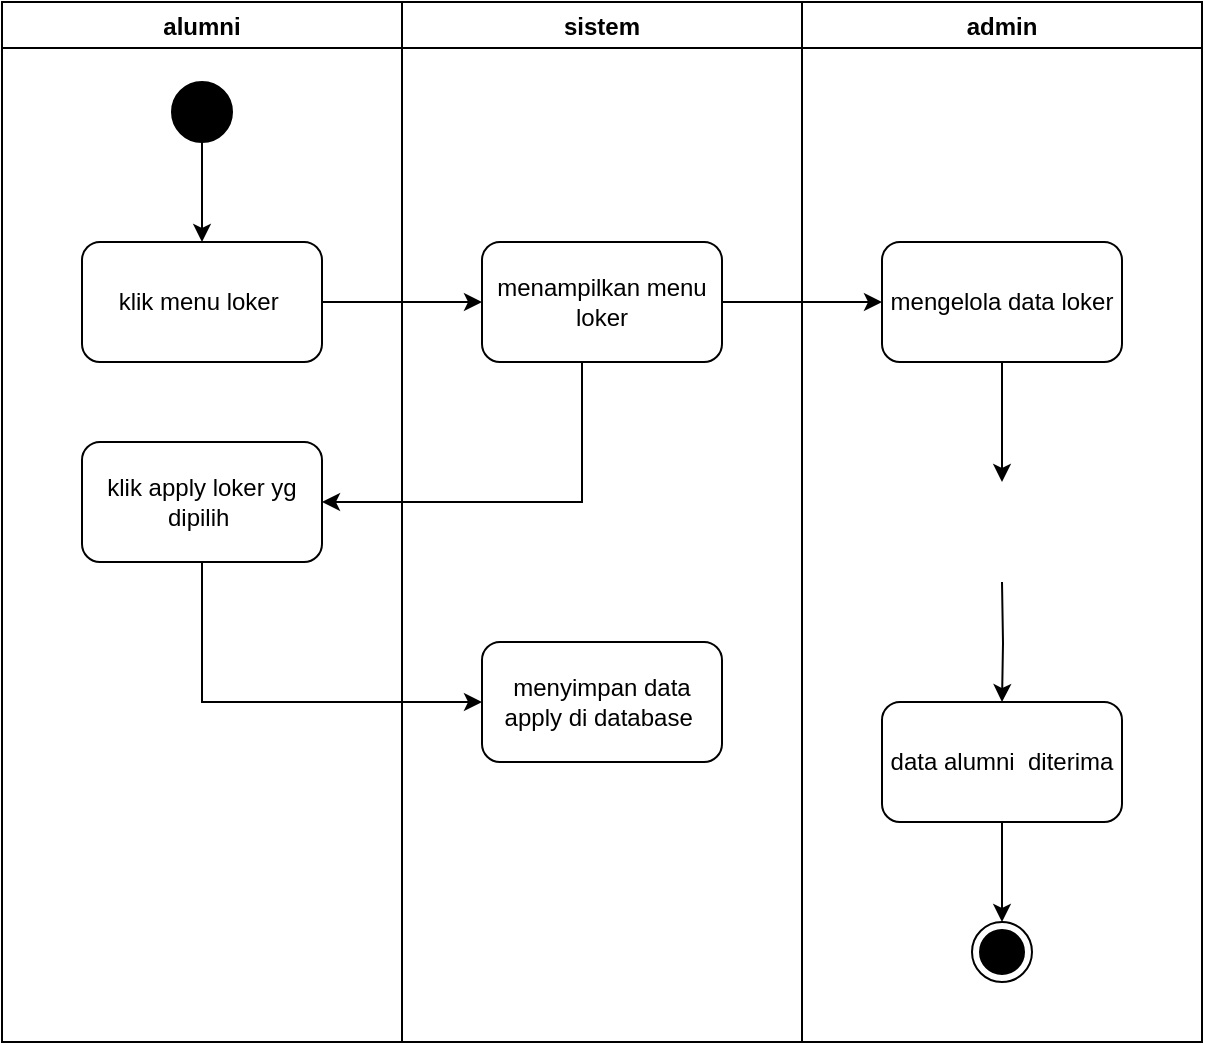 <mxfile version="20.0.4" type="github">
  <diagram id="IU8xrknCbxoS3MElJnr0" name="Page-1">
    <mxGraphModel dx="828" dy="483" grid="1" gridSize="10" guides="1" tooltips="1" connect="1" arrows="1" fold="1" page="1" pageScale="1" pageWidth="850" pageHeight="1100" math="0" shadow="0">
      <root>
        <mxCell id="0" />
        <mxCell id="1" parent="0" />
        <mxCell id="TKZhMXLBmx0eS3FjCxq8-1" value="alumni" style="swimlane;" parent="1" vertex="1">
          <mxGeometry x="190" y="120" width="200" height="520" as="geometry" />
        </mxCell>
        <mxCell id="TKZhMXLBmx0eS3FjCxq8-3" value="klik menu loker&amp;nbsp;" style="rounded=1;whiteSpace=wrap;html=1;" parent="TKZhMXLBmx0eS3FjCxq8-1" vertex="1">
          <mxGeometry x="40" y="120" width="120" height="60" as="geometry" />
        </mxCell>
        <mxCell id="SuWbRlv43Mfp_LjAma5y-7" value="" style="edgeStyle=orthogonalEdgeStyle;rounded=0;orthogonalLoop=1;jettySize=auto;html=1;" parent="TKZhMXLBmx0eS3FjCxq8-1" source="SuWbRlv43Mfp_LjAma5y-2" target="TKZhMXLBmx0eS3FjCxq8-3" edge="1">
          <mxGeometry relative="1" as="geometry" />
        </mxCell>
        <mxCell id="SuWbRlv43Mfp_LjAma5y-2" value="" style="ellipse;whiteSpace=wrap;html=1;aspect=fixed;fillColor=#000000;" parent="TKZhMXLBmx0eS3FjCxq8-1" vertex="1">
          <mxGeometry x="85" y="40" width="30" height="30" as="geometry" />
        </mxCell>
        <mxCell id="TypwBLlG8-jyuyAQRUys-3" value="klik apply loker yg dipilih&amp;nbsp;" style="rounded=1;whiteSpace=wrap;html=1;" parent="TKZhMXLBmx0eS3FjCxq8-1" vertex="1">
          <mxGeometry x="40" y="220" width="120" height="60" as="geometry" />
        </mxCell>
        <mxCell id="TKZhMXLBmx0eS3FjCxq8-2" value="sistem" style="swimlane;startSize=23;" parent="1" vertex="1">
          <mxGeometry x="390" y="120" width="200" height="520" as="geometry" />
        </mxCell>
        <mxCell id="SuWbRlv43Mfp_LjAma5y-3" value="menampilkan menu loker" style="rounded=1;whiteSpace=wrap;html=1;" parent="TKZhMXLBmx0eS3FjCxq8-2" vertex="1">
          <mxGeometry x="40" y="120" width="120" height="60" as="geometry" />
        </mxCell>
        <mxCell id="TypwBLlG8-jyuyAQRUys-4" value="menyimpan data apply di database&amp;nbsp;" style="rounded=1;whiteSpace=wrap;html=1;" parent="TKZhMXLBmx0eS3FjCxq8-2" vertex="1">
          <mxGeometry x="40" y="320" width="120" height="60" as="geometry" />
        </mxCell>
        <mxCell id="SuWbRlv43Mfp_LjAma5y-1" value="admin" style="swimlane;startSize=23;" parent="1" vertex="1">
          <mxGeometry x="590" y="120" width="200" height="520" as="geometry" />
        </mxCell>
        <mxCell id="SuWbRlv43Mfp_LjAma5y-10" value="" style="edgeStyle=orthogonalEdgeStyle;rounded=0;orthogonalLoop=1;jettySize=auto;html=1;" parent="SuWbRlv43Mfp_LjAma5y-1" source="SuWbRlv43Mfp_LjAma5y-4" edge="1">
          <mxGeometry relative="1" as="geometry">
            <mxPoint x="100" y="240" as="targetPoint" />
          </mxGeometry>
        </mxCell>
        <mxCell id="SuWbRlv43Mfp_LjAma5y-4" value="mengelola data loker" style="rounded=1;whiteSpace=wrap;html=1;" parent="SuWbRlv43Mfp_LjAma5y-1" vertex="1">
          <mxGeometry x="40" y="120" width="120" height="60" as="geometry" />
        </mxCell>
        <mxCell id="SuWbRlv43Mfp_LjAma5y-13" value="" style="edgeStyle=orthogonalEdgeStyle;rounded=0;orthogonalLoop=1;jettySize=auto;html=1;" parent="SuWbRlv43Mfp_LjAma5y-1" target="SuWbRlv43Mfp_LjAma5y-6" edge="1">
          <mxGeometry relative="1" as="geometry">
            <mxPoint x="100" y="290" as="sourcePoint" />
          </mxGeometry>
        </mxCell>
        <mxCell id="SuWbRlv43Mfp_LjAma5y-15" value="" style="edgeStyle=orthogonalEdgeStyle;rounded=0;orthogonalLoop=1;jettySize=auto;html=1;" parent="SuWbRlv43Mfp_LjAma5y-1" source="SuWbRlv43Mfp_LjAma5y-6" target="SuWbRlv43Mfp_LjAma5y-14" edge="1">
          <mxGeometry relative="1" as="geometry" />
        </mxCell>
        <mxCell id="SuWbRlv43Mfp_LjAma5y-6" value="data alumni&amp;nbsp; diterima" style="rounded=1;whiteSpace=wrap;html=1;" parent="SuWbRlv43Mfp_LjAma5y-1" vertex="1">
          <mxGeometry x="40" y="350" width="120" height="60" as="geometry" />
        </mxCell>
        <mxCell id="SuWbRlv43Mfp_LjAma5y-14" value="" style="ellipse;html=1;shape=endState;fillColor=#000000;strokeColor=#000000;" parent="SuWbRlv43Mfp_LjAma5y-1" vertex="1">
          <mxGeometry x="85" y="460" width="30" height="30" as="geometry" />
        </mxCell>
        <mxCell id="TypwBLlG8-jyuyAQRUys-2" value="" style="edgeStyle=orthogonalEdgeStyle;rounded=0;orthogonalLoop=1;jettySize=auto;html=1;" parent="1" source="TKZhMXLBmx0eS3FjCxq8-3" target="SuWbRlv43Mfp_LjAma5y-3" edge="1">
          <mxGeometry relative="1" as="geometry" />
        </mxCell>
        <mxCell id="TypwBLlG8-jyuyAQRUys-5" value="" style="edgeStyle=orthogonalEdgeStyle;rounded=0;orthogonalLoop=1;jettySize=auto;html=1;entryX=0;entryY=0.5;entryDx=0;entryDy=0;" parent="1" source="TypwBLlG8-jyuyAQRUys-3" target="TypwBLlG8-jyuyAQRUys-4" edge="1">
          <mxGeometry relative="1" as="geometry">
            <Array as="points">
              <mxPoint x="290" y="470" />
            </Array>
          </mxGeometry>
        </mxCell>
        <mxCell id="C5C0jFqYX0W0LByYn_qo-3" value="" style="edgeStyle=orthogonalEdgeStyle;rounded=0;orthogonalLoop=1;jettySize=auto;html=1;" edge="1" parent="1" source="SuWbRlv43Mfp_LjAma5y-3" target="SuWbRlv43Mfp_LjAma5y-4">
          <mxGeometry relative="1" as="geometry" />
        </mxCell>
        <mxCell id="C5C0jFqYX0W0LByYn_qo-5" value="" style="edgeStyle=orthogonalEdgeStyle;rounded=0;orthogonalLoop=1;jettySize=auto;html=1;entryX=1;entryY=0.5;entryDx=0;entryDy=0;" edge="1" parent="1" source="SuWbRlv43Mfp_LjAma5y-3" target="TypwBLlG8-jyuyAQRUys-3">
          <mxGeometry relative="1" as="geometry">
            <mxPoint x="490" y="370" as="targetPoint" />
            <Array as="points">
              <mxPoint x="480" y="370" />
            </Array>
          </mxGeometry>
        </mxCell>
      </root>
    </mxGraphModel>
  </diagram>
</mxfile>
